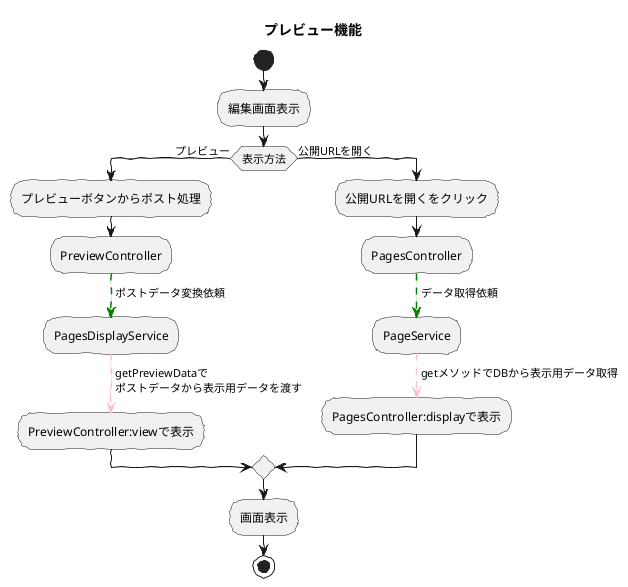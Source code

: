 @startuml

skinparam handwritten true
skinparam backgroundColor white
title プレビュー機能

start

:編集画面表示;
if (表示方法) then (プレビュー)
    :プレビューボタンからポスト処理;
    :PreviewController;
    -[#green,dashed]-> ポストデータ変換依頼;
    :PagesDisplayService;
    -[#pink,dashed]-> getPreviewDataで
    ポストデータから表示用データを渡す;
    :PreviewController:viewで表示;
else (公開URLを開く)
    :公開URLを開くをクリック;
    :PagesController;
    -[#green,dashed]-> データ取得依頼;
    :PageService;
    -[#pink,dashed]-> getメソッドでDBから表示用データ取得;
    :PagesController:displayで表示;
endif
:画面表示;
stop
@enduml